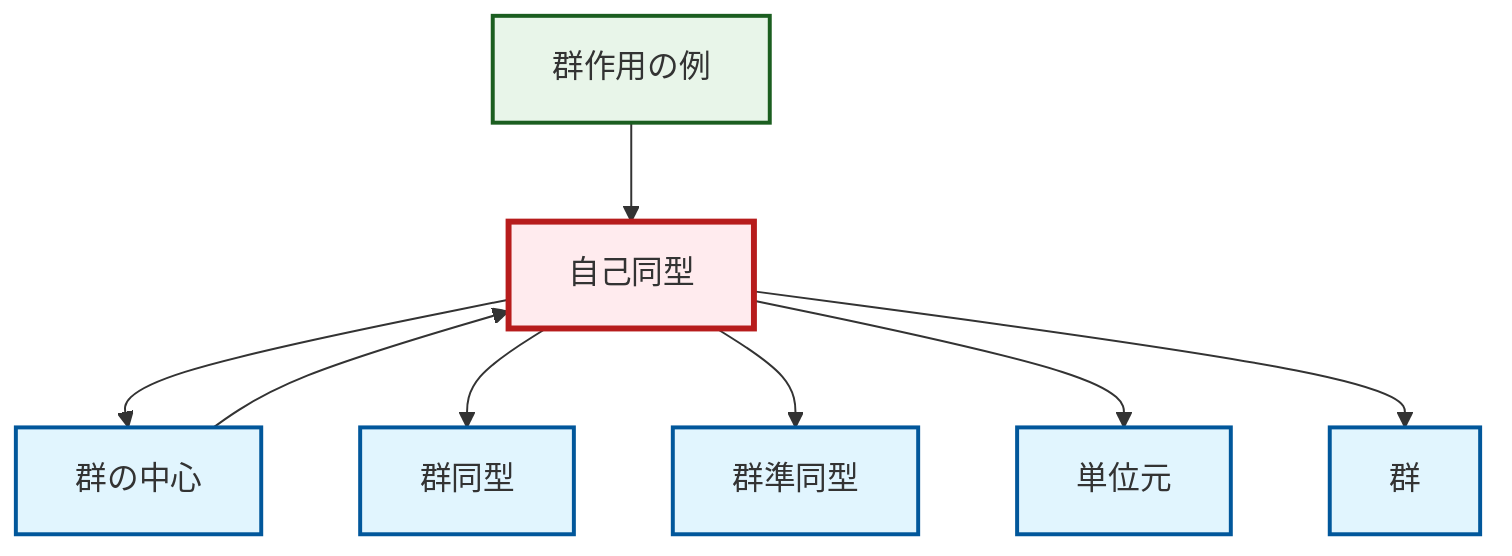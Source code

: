 graph TD
    classDef definition fill:#e1f5fe,stroke:#01579b,stroke-width:2px
    classDef theorem fill:#f3e5f5,stroke:#4a148c,stroke-width:2px
    classDef axiom fill:#fff3e0,stroke:#e65100,stroke-width:2px
    classDef example fill:#e8f5e9,stroke:#1b5e20,stroke-width:2px
    classDef current fill:#ffebee,stroke:#b71c1c,stroke-width:3px
    def-homomorphism["群準同型"]:::definition
    def-group["群"]:::definition
    def-automorphism["自己同型"]:::definition
    ex-group-action-examples["群作用の例"]:::example
    def-center-of-group["群の中心"]:::definition
    def-isomorphism["群同型"]:::definition
    def-identity-element["単位元"]:::definition
    def-automorphism --> def-center-of-group
    def-automorphism --> def-isomorphism
    ex-group-action-examples --> def-automorphism
    def-automorphism --> def-homomorphism
    def-center-of-group --> def-automorphism
    def-automorphism --> def-identity-element
    def-automorphism --> def-group
    class def-automorphism current